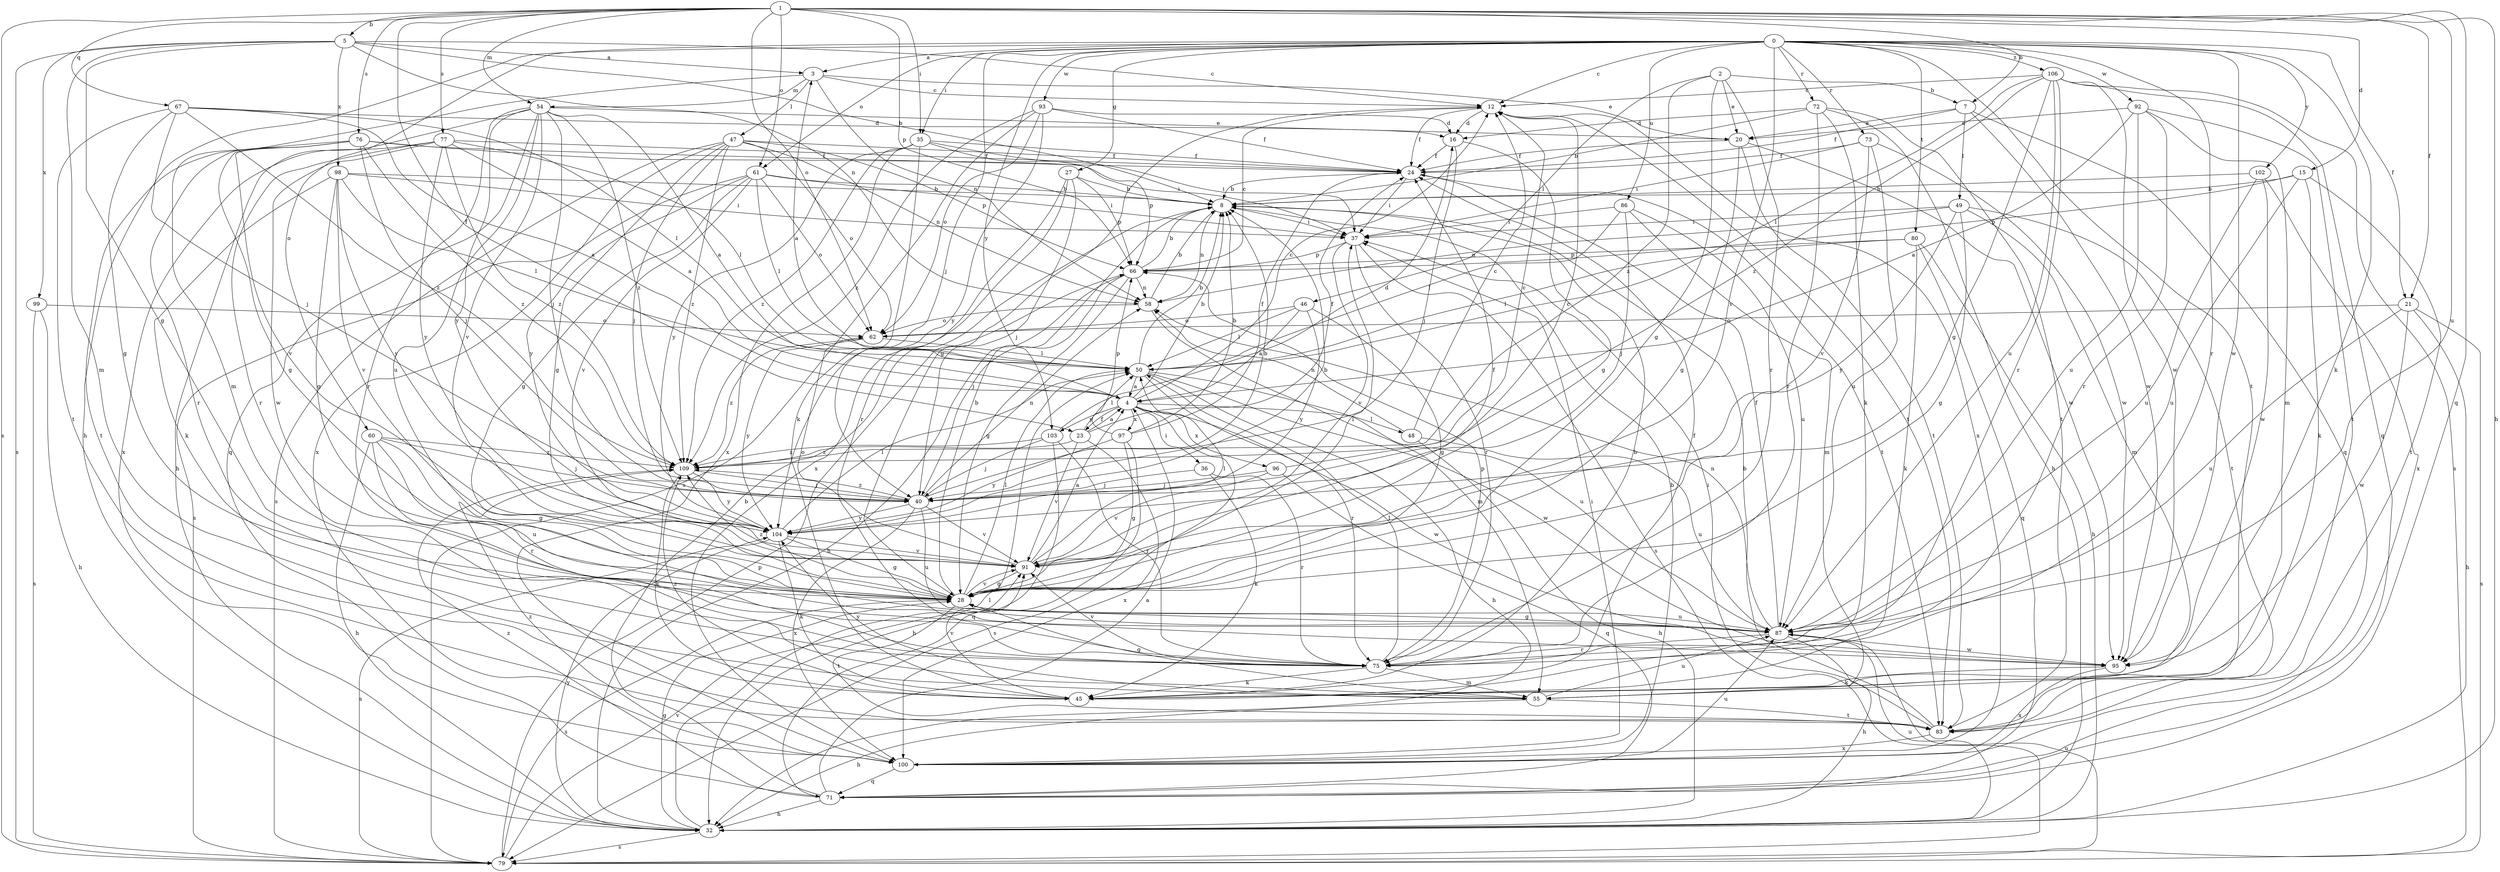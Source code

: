 strict digraph  {
0;
1;
2;
3;
4;
5;
7;
8;
12;
15;
16;
20;
21;
23;
24;
27;
28;
32;
35;
36;
37;
40;
45;
46;
47;
48;
49;
50;
54;
55;
58;
60;
61;
62;
66;
67;
71;
72;
73;
75;
76;
77;
79;
80;
83;
86;
87;
91;
92;
93;
95;
96;
97;
98;
99;
100;
102;
103;
104;
106;
109;
0 -> 3  [label=a];
0 -> 12  [label=c];
0 -> 21  [label=f];
0 -> 27  [label=g];
0 -> 32  [label=h];
0 -> 35  [label=i];
0 -> 40  [label=j];
0 -> 45  [label=k];
0 -> 60  [label=o];
0 -> 61  [label=o];
0 -> 72  [label=r];
0 -> 73  [label=r];
0 -> 75  [label=r];
0 -> 80  [label=t];
0 -> 83  [label=t];
0 -> 86  [label=u];
0 -> 91  [label=v];
0 -> 92  [label=w];
0 -> 93  [label=w];
0 -> 95  [label=w];
0 -> 102  [label=y];
0 -> 103  [label=y];
0 -> 106  [label=z];
1 -> 5  [label=b];
1 -> 7  [label=b];
1 -> 15  [label=d];
1 -> 21  [label=f];
1 -> 23  [label=f];
1 -> 32  [label=h];
1 -> 35  [label=i];
1 -> 54  [label=m];
1 -> 61  [label=o];
1 -> 62  [label=o];
1 -> 66  [label=p];
1 -> 67  [label=q];
1 -> 71  [label=q];
1 -> 76  [label=s];
1 -> 77  [label=s];
1 -> 79  [label=s];
1 -> 87  [label=u];
2 -> 7  [label=b];
2 -> 20  [label=e];
2 -> 28  [label=g];
2 -> 46  [label=l];
2 -> 75  [label=r];
2 -> 109  [label=z];
3 -> 12  [label=c];
3 -> 20  [label=e];
3 -> 47  [label=l];
3 -> 54  [label=m];
3 -> 55  [label=m];
3 -> 58  [label=n];
4 -> 3  [label=a];
4 -> 8  [label=b];
4 -> 12  [label=c];
4 -> 23  [label=f];
4 -> 36  [label=i];
4 -> 48  [label=l];
4 -> 79  [label=s];
4 -> 95  [label=w];
4 -> 96  [label=x];
4 -> 97  [label=x];
4 -> 103  [label=y];
5 -> 3  [label=a];
5 -> 8  [label=b];
5 -> 12  [label=c];
5 -> 28  [label=g];
5 -> 55  [label=m];
5 -> 58  [label=n];
5 -> 79  [label=s];
5 -> 98  [label=x];
5 -> 99  [label=x];
7 -> 20  [label=e];
7 -> 24  [label=f];
7 -> 49  [label=l];
7 -> 71  [label=q];
7 -> 95  [label=w];
8 -> 37  [label=i];
8 -> 58  [label=n];
12 -> 16  [label=d];
12 -> 24  [label=f];
12 -> 28  [label=g];
12 -> 83  [label=t];
12 -> 100  [label=x];
15 -> 8  [label=b];
15 -> 45  [label=k];
15 -> 66  [label=p];
15 -> 83  [label=t];
15 -> 87  [label=u];
16 -> 24  [label=f];
16 -> 28  [label=g];
16 -> 40  [label=j];
20 -> 24  [label=f];
20 -> 28  [label=g];
20 -> 83  [label=t];
20 -> 95  [label=w];
21 -> 32  [label=h];
21 -> 62  [label=o];
21 -> 79  [label=s];
21 -> 87  [label=u];
21 -> 95  [label=w];
23 -> 4  [label=a];
23 -> 24  [label=f];
23 -> 50  [label=l];
23 -> 91  [label=v];
23 -> 100  [label=x];
23 -> 109  [label=z];
24 -> 8  [label=b];
24 -> 37  [label=i];
24 -> 83  [label=t];
27 -> 8  [label=b];
27 -> 40  [label=j];
27 -> 66  [label=p];
27 -> 75  [label=r];
27 -> 100  [label=x];
28 -> 8  [label=b];
28 -> 37  [label=i];
28 -> 50  [label=l];
28 -> 79  [label=s];
28 -> 83  [label=t];
28 -> 87  [label=u];
28 -> 91  [label=v];
28 -> 109  [label=z];
32 -> 28  [label=g];
32 -> 50  [label=l];
32 -> 79  [label=s];
32 -> 87  [label=u];
32 -> 104  [label=y];
35 -> 24  [label=f];
35 -> 37  [label=i];
35 -> 45  [label=k];
35 -> 66  [label=p];
35 -> 100  [label=x];
35 -> 104  [label=y];
35 -> 109  [label=z];
36 -> 40  [label=j];
36 -> 45  [label=k];
36 -> 75  [label=r];
37 -> 66  [label=p];
37 -> 75  [label=r];
37 -> 79  [label=s];
37 -> 91  [label=v];
40 -> 8  [label=b];
40 -> 12  [label=c];
40 -> 58  [label=n];
40 -> 87  [label=u];
40 -> 91  [label=v];
40 -> 100  [label=x];
40 -> 104  [label=y];
40 -> 109  [label=z];
45 -> 8  [label=b];
45 -> 24  [label=f];
45 -> 91  [label=v];
45 -> 109  [label=z];
46 -> 4  [label=a];
46 -> 28  [label=g];
46 -> 50  [label=l];
46 -> 62  [label=o];
46 -> 104  [label=y];
47 -> 24  [label=f];
47 -> 28  [label=g];
47 -> 40  [label=j];
47 -> 58  [label=n];
47 -> 62  [label=o];
47 -> 66  [label=p];
47 -> 79  [label=s];
47 -> 100  [label=x];
47 -> 109  [label=z];
48 -> 12  [label=c];
48 -> 32  [label=h];
48 -> 58  [label=n];
48 -> 87  [label=u];
49 -> 28  [label=g];
49 -> 37  [label=i];
49 -> 55  [label=m];
49 -> 58  [label=n];
49 -> 83  [label=t];
49 -> 104  [label=y];
50 -> 4  [label=a];
50 -> 8  [label=b];
50 -> 32  [label=h];
50 -> 75  [label=r];
50 -> 87  [label=u];
50 -> 95  [label=w];
54 -> 4  [label=a];
54 -> 20  [label=e];
54 -> 32  [label=h];
54 -> 40  [label=j];
54 -> 71  [label=q];
54 -> 75  [label=r];
54 -> 87  [label=u];
54 -> 91  [label=v];
54 -> 104  [label=y];
54 -> 109  [label=z];
55 -> 28  [label=g];
55 -> 32  [label=h];
55 -> 83  [label=t];
55 -> 87  [label=u];
55 -> 104  [label=y];
58 -> 8  [label=b];
58 -> 55  [label=m];
58 -> 62  [label=o];
60 -> 28  [label=g];
60 -> 32  [label=h];
60 -> 40  [label=j];
60 -> 75  [label=r];
60 -> 87  [label=u];
60 -> 109  [label=z];
61 -> 8  [label=b];
61 -> 28  [label=g];
61 -> 37  [label=i];
61 -> 50  [label=l];
61 -> 62  [label=o];
61 -> 79  [label=s];
61 -> 91  [label=v];
61 -> 104  [label=y];
62 -> 50  [label=l];
62 -> 104  [label=y];
62 -> 109  [label=z];
66 -> 8  [label=b];
66 -> 12  [label=c];
66 -> 28  [label=g];
66 -> 32  [label=h];
66 -> 40  [label=j];
66 -> 58  [label=n];
67 -> 4  [label=a];
67 -> 16  [label=d];
67 -> 28  [label=g];
67 -> 40  [label=j];
67 -> 50  [label=l];
67 -> 83  [label=t];
67 -> 109  [label=z];
71 -> 4  [label=a];
71 -> 8  [label=b];
71 -> 32  [label=h];
71 -> 109  [label=z];
72 -> 8  [label=b];
72 -> 16  [label=d];
72 -> 32  [label=h];
72 -> 45  [label=k];
72 -> 75  [label=r];
72 -> 83  [label=t];
73 -> 24  [label=f];
73 -> 37  [label=i];
73 -> 87  [label=u];
73 -> 91  [label=v];
73 -> 95  [label=w];
75 -> 45  [label=k];
75 -> 50  [label=l];
75 -> 55  [label=m];
75 -> 66  [label=p];
75 -> 91  [label=v];
76 -> 24  [label=f];
76 -> 28  [label=g];
76 -> 37  [label=i];
76 -> 40  [label=j];
76 -> 75  [label=r];
76 -> 83  [label=t];
76 -> 91  [label=v];
76 -> 109  [label=z];
77 -> 4  [label=a];
77 -> 24  [label=f];
77 -> 50  [label=l];
77 -> 75  [label=r];
77 -> 95  [label=w];
77 -> 100  [label=x];
77 -> 104  [label=y];
77 -> 109  [label=z];
79 -> 66  [label=p];
79 -> 87  [label=u];
79 -> 91  [label=v];
80 -> 32  [label=h];
80 -> 45  [label=k];
80 -> 50  [label=l];
80 -> 66  [label=p];
80 -> 71  [label=q];
83 -> 8  [label=b];
83 -> 37  [label=i];
83 -> 100  [label=x];
86 -> 37  [label=i];
86 -> 40  [label=j];
86 -> 50  [label=l];
86 -> 55  [label=m];
86 -> 87  [label=u];
87 -> 24  [label=f];
87 -> 28  [label=g];
87 -> 32  [label=h];
87 -> 58  [label=n];
87 -> 75  [label=r];
87 -> 95  [label=w];
91 -> 4  [label=a];
91 -> 24  [label=f];
91 -> 28  [label=g];
91 -> 50  [label=l];
91 -> 62  [label=o];
92 -> 4  [label=a];
92 -> 20  [label=e];
92 -> 55  [label=m];
92 -> 75  [label=r];
92 -> 83  [label=t];
92 -> 87  [label=u];
93 -> 16  [label=d];
93 -> 24  [label=f];
93 -> 62  [label=o];
93 -> 79  [label=s];
93 -> 104  [label=y];
93 -> 109  [label=z];
95 -> 45  [label=k];
95 -> 100  [label=x];
96 -> 12  [label=c];
96 -> 40  [label=j];
96 -> 71  [label=q];
96 -> 91  [label=v];
97 -> 8  [label=b];
97 -> 24  [label=f];
97 -> 28  [label=g];
97 -> 66  [label=p];
97 -> 71  [label=q];
97 -> 104  [label=y];
98 -> 8  [label=b];
98 -> 28  [label=g];
98 -> 37  [label=i];
98 -> 45  [label=k];
98 -> 50  [label=l];
98 -> 91  [label=v];
98 -> 104  [label=y];
99 -> 32  [label=h];
99 -> 62  [label=o];
99 -> 79  [label=s];
100 -> 8  [label=b];
100 -> 37  [label=i];
100 -> 71  [label=q];
100 -> 87  [label=u];
100 -> 109  [label=z];
102 -> 8  [label=b];
102 -> 87  [label=u];
102 -> 95  [label=w];
102 -> 100  [label=x];
103 -> 16  [label=d];
103 -> 32  [label=h];
103 -> 40  [label=j];
103 -> 75  [label=r];
103 -> 109  [label=z];
104 -> 8  [label=b];
104 -> 28  [label=g];
104 -> 45  [label=k];
104 -> 50  [label=l];
104 -> 79  [label=s];
104 -> 91  [label=v];
106 -> 12  [label=c];
106 -> 28  [label=g];
106 -> 50  [label=l];
106 -> 71  [label=q];
106 -> 75  [label=r];
106 -> 79  [label=s];
106 -> 87  [label=u];
106 -> 95  [label=w];
106 -> 109  [label=z];
109 -> 40  [label=j];
109 -> 45  [label=k];
109 -> 104  [label=y];
}
